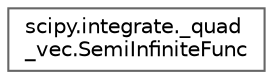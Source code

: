 digraph "Graphical Class Hierarchy"
{
 // LATEX_PDF_SIZE
  bgcolor="transparent";
  edge [fontname=Helvetica,fontsize=10,labelfontname=Helvetica,labelfontsize=10];
  node [fontname=Helvetica,fontsize=10,shape=box,height=0.2,width=0.4];
  rankdir="LR";
  Node0 [id="Node000000",label="scipy.integrate._quad\l_vec.SemiInfiniteFunc",height=0.2,width=0.4,color="grey40", fillcolor="white", style="filled",URL="$dc/d87/classscipy_1_1integrate_1_1__quad__vec_1_1SemiInfiniteFunc.html",tooltip=" "];
}
